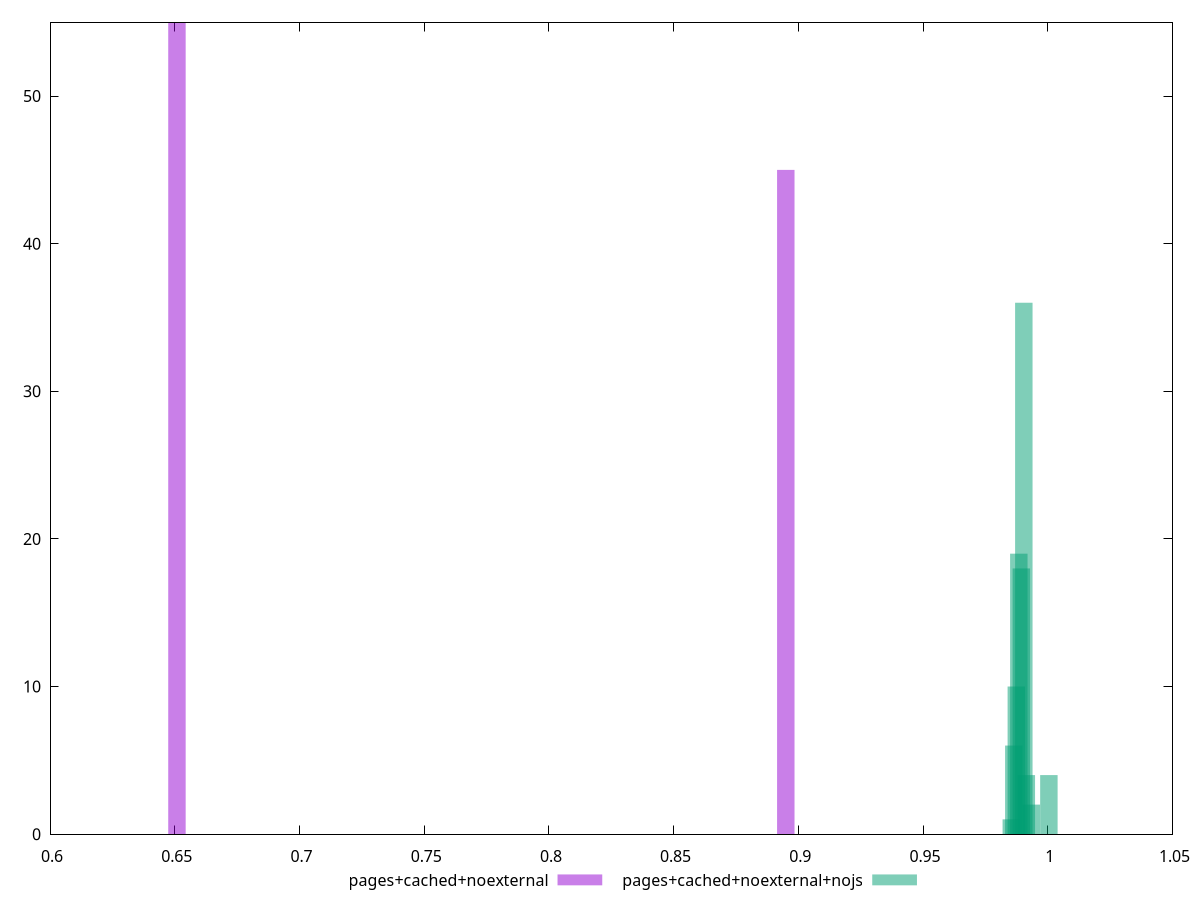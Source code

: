 $_pagesCachedNoexternal <<EOF
0.6508912599374552 55
0.8949754824140009 45
EOF
$_pagesCachedNoexternalNojs <<EOF
0.9893942114079629 18
0.9903986725362958 36
0.9934120559212947 2
0.9914031336646287 4
0.9883897502796299 19
0.987385289151297 10
0.986380828022964 6
1.0004432838196253 4
0.985376366894631 1
EOF
set key outside below
set terminal pngcairo
set output "report_00005_2020-11-02T22-26-11.212Z/render-blocking-resources/render-blocking-resources_pages+cached+noexternal_pages+cached+noexternal+nojs+hist.png"
set boxwidth 0.006991040477643402
set style fill transparent solid 0.5 noborder
set yrange [0:55]
plot $_pagesCachedNoexternal title "pages+cached+noexternal" with boxes ,$_pagesCachedNoexternalNojs title "pages+cached+noexternal+nojs" with boxes ,